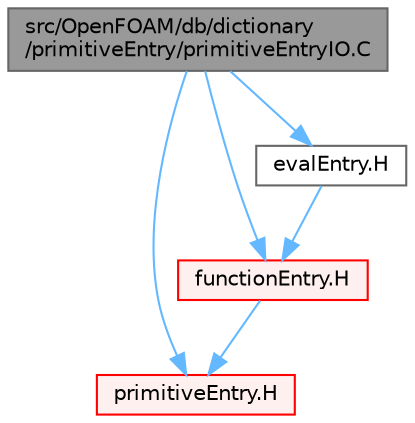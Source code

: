 digraph "src/OpenFOAM/db/dictionary/primitiveEntry/primitiveEntryIO.C"
{
 // LATEX_PDF_SIZE
  bgcolor="transparent";
  edge [fontname=Helvetica,fontsize=10,labelfontname=Helvetica,labelfontsize=10];
  node [fontname=Helvetica,fontsize=10,shape=box,height=0.2,width=0.4];
  Node1 [id="Node000001",label="src/OpenFOAM/db/dictionary\l/primitiveEntry/primitiveEntryIO.C",height=0.2,width=0.4,color="gray40", fillcolor="grey60", style="filled", fontcolor="black",tooltip=" "];
  Node1 -> Node2 [id="edge1_Node000001_Node000002",color="steelblue1",style="solid",tooltip=" "];
  Node2 [id="Node000002",label="primitiveEntry.H",height=0.2,width=0.4,color="red", fillcolor="#FFF0F0", style="filled",URL="$primitiveEntry_8H.html",tooltip=" "];
  Node1 -> Node112 [id="edge2_Node000001_Node000112",color="steelblue1",style="solid",tooltip=" "];
  Node112 [id="Node000112",label="functionEntry.H",height=0.2,width=0.4,color="red", fillcolor="#FFF0F0", style="filled",URL="$functionEntry_8H.html",tooltip=" "];
  Node112 -> Node2 [id="edge3_Node000112_Node000002",color="steelblue1",style="solid",tooltip=" "];
  Node1 -> Node114 [id="edge4_Node000001_Node000114",color="steelblue1",style="solid",tooltip=" "];
  Node114 [id="Node000114",label="evalEntry.H",height=0.2,width=0.4,color="grey40", fillcolor="white", style="filled",URL="$evalEntry_8H.html",tooltip=" "];
  Node114 -> Node112 [id="edge5_Node000114_Node000112",color="steelblue1",style="solid",tooltip=" "];
}
